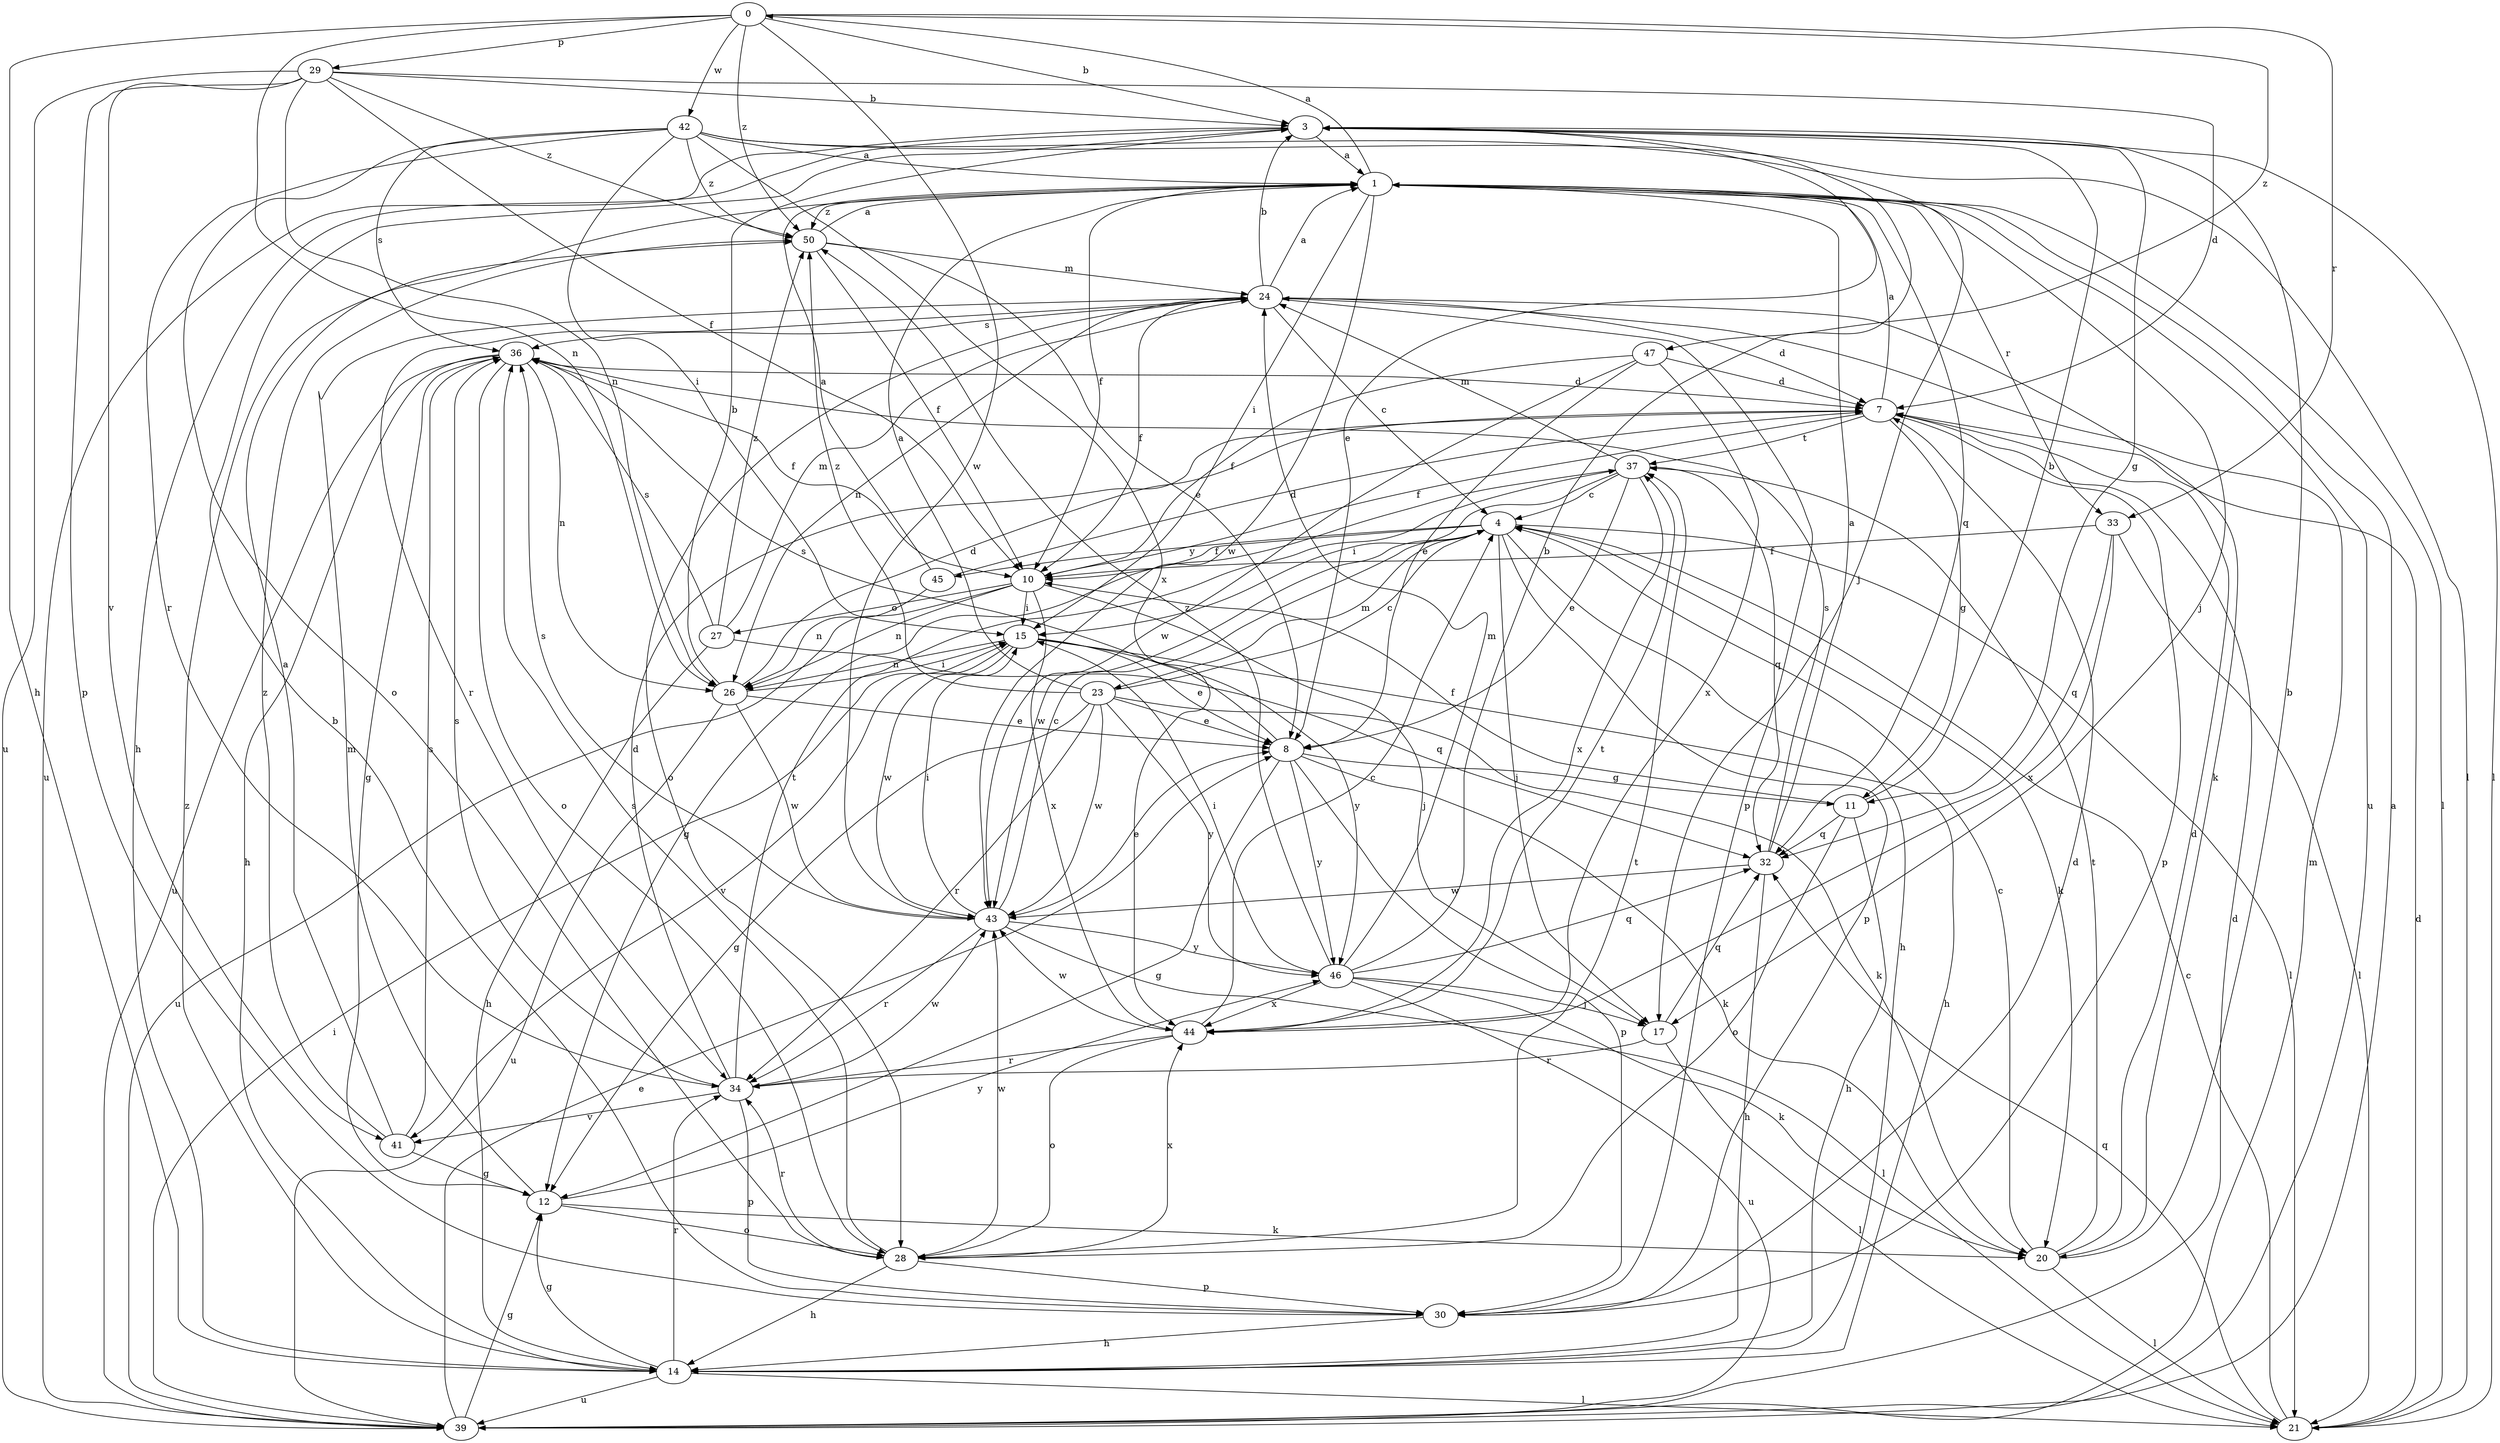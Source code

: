 strict digraph  {
0;
1;
3;
4;
7;
8;
10;
11;
12;
14;
15;
17;
20;
21;
23;
24;
26;
27;
28;
29;
30;
32;
33;
34;
36;
37;
39;
41;
42;
43;
44;
45;
46;
47;
50;
0 -> 3  [label=b];
0 -> 14  [label=h];
0 -> 26  [label=n];
0 -> 29  [label=p];
0 -> 33  [label=r];
0 -> 42  [label=w];
0 -> 43  [label=w];
0 -> 47  [label=z];
0 -> 50  [label=z];
1 -> 0  [label=a];
1 -> 10  [label=f];
1 -> 15  [label=i];
1 -> 17  [label=j];
1 -> 21  [label=l];
1 -> 32  [label=q];
1 -> 33  [label=r];
1 -> 39  [label=u];
1 -> 43  [label=w];
1 -> 50  [label=z];
3 -> 1  [label=a];
3 -> 8  [label=e];
3 -> 11  [label=g];
3 -> 14  [label=h];
3 -> 21  [label=l];
3 -> 39  [label=u];
4 -> 10  [label=f];
4 -> 14  [label=h];
4 -> 17  [label=j];
4 -> 20  [label=k];
4 -> 21  [label=l];
4 -> 23  [label=m];
4 -> 30  [label=p];
4 -> 43  [label=w];
4 -> 45  [label=y];
7 -> 1  [label=a];
7 -> 10  [label=f];
7 -> 11  [label=g];
7 -> 30  [label=p];
7 -> 37  [label=t];
8 -> 11  [label=g];
8 -> 12  [label=g];
8 -> 20  [label=k];
8 -> 30  [label=p];
8 -> 36  [label=s];
8 -> 46  [label=y];
10 -> 15  [label=i];
10 -> 17  [label=j];
10 -> 26  [label=n];
10 -> 27  [label=o];
10 -> 39  [label=u];
10 -> 44  [label=x];
11 -> 3  [label=b];
11 -> 10  [label=f];
11 -> 14  [label=h];
11 -> 28  [label=o];
11 -> 32  [label=q];
12 -> 20  [label=k];
12 -> 24  [label=m];
12 -> 28  [label=o];
12 -> 46  [label=y];
14 -> 12  [label=g];
14 -> 21  [label=l];
14 -> 34  [label=r];
14 -> 39  [label=u];
14 -> 50  [label=z];
15 -> 8  [label=e];
15 -> 14  [label=h];
15 -> 26  [label=n];
15 -> 41  [label=v];
15 -> 43  [label=w];
15 -> 46  [label=y];
17 -> 21  [label=l];
17 -> 32  [label=q];
17 -> 34  [label=r];
20 -> 3  [label=b];
20 -> 4  [label=c];
20 -> 7  [label=d];
20 -> 21  [label=l];
20 -> 37  [label=t];
21 -> 4  [label=c];
21 -> 7  [label=d];
21 -> 32  [label=q];
23 -> 1  [label=a];
23 -> 4  [label=c];
23 -> 8  [label=e];
23 -> 12  [label=g];
23 -> 20  [label=k];
23 -> 34  [label=r];
23 -> 43  [label=w];
23 -> 46  [label=y];
23 -> 50  [label=z];
24 -> 1  [label=a];
24 -> 3  [label=b];
24 -> 4  [label=c];
24 -> 7  [label=d];
24 -> 10  [label=f];
24 -> 20  [label=k];
24 -> 26  [label=n];
24 -> 28  [label=o];
24 -> 30  [label=p];
24 -> 34  [label=r];
24 -> 36  [label=s];
26 -> 3  [label=b];
26 -> 7  [label=d];
26 -> 8  [label=e];
26 -> 15  [label=i];
26 -> 39  [label=u];
26 -> 43  [label=w];
27 -> 14  [label=h];
27 -> 24  [label=m];
27 -> 32  [label=q];
27 -> 36  [label=s];
27 -> 50  [label=z];
28 -> 14  [label=h];
28 -> 30  [label=p];
28 -> 34  [label=r];
28 -> 36  [label=s];
28 -> 37  [label=t];
28 -> 43  [label=w];
28 -> 44  [label=x];
29 -> 3  [label=b];
29 -> 7  [label=d];
29 -> 10  [label=f];
29 -> 26  [label=n];
29 -> 30  [label=p];
29 -> 39  [label=u];
29 -> 41  [label=v];
29 -> 50  [label=z];
30 -> 3  [label=b];
30 -> 7  [label=d];
30 -> 14  [label=h];
32 -> 1  [label=a];
32 -> 14  [label=h];
32 -> 36  [label=s];
32 -> 43  [label=w];
33 -> 10  [label=f];
33 -> 21  [label=l];
33 -> 32  [label=q];
33 -> 44  [label=x];
34 -> 7  [label=d];
34 -> 30  [label=p];
34 -> 36  [label=s];
34 -> 37  [label=t];
34 -> 41  [label=v];
34 -> 43  [label=w];
36 -> 7  [label=d];
36 -> 10  [label=f];
36 -> 12  [label=g];
36 -> 14  [label=h];
36 -> 26  [label=n];
36 -> 28  [label=o];
36 -> 39  [label=u];
37 -> 4  [label=c];
37 -> 8  [label=e];
37 -> 12  [label=g];
37 -> 15  [label=i];
37 -> 24  [label=m];
37 -> 32  [label=q];
37 -> 44  [label=x];
39 -> 1  [label=a];
39 -> 7  [label=d];
39 -> 8  [label=e];
39 -> 12  [label=g];
39 -> 15  [label=i];
39 -> 24  [label=m];
41 -> 1  [label=a];
41 -> 12  [label=g];
41 -> 36  [label=s];
41 -> 50  [label=z];
42 -> 1  [label=a];
42 -> 15  [label=i];
42 -> 17  [label=j];
42 -> 21  [label=l];
42 -> 28  [label=o];
42 -> 34  [label=r];
42 -> 36  [label=s];
42 -> 44  [label=x];
42 -> 50  [label=z];
43 -> 4  [label=c];
43 -> 8  [label=e];
43 -> 15  [label=i];
43 -> 21  [label=l];
43 -> 34  [label=r];
43 -> 36  [label=s];
43 -> 46  [label=y];
44 -> 4  [label=c];
44 -> 28  [label=o];
44 -> 34  [label=r];
44 -> 37  [label=t];
44 -> 43  [label=w];
45 -> 1  [label=a];
45 -> 7  [label=d];
45 -> 26  [label=n];
46 -> 3  [label=b];
46 -> 15  [label=i];
46 -> 17  [label=j];
46 -> 20  [label=k];
46 -> 24  [label=m];
46 -> 32  [label=q];
46 -> 39  [label=u];
46 -> 44  [label=x];
46 -> 50  [label=z];
47 -> 7  [label=d];
47 -> 8  [label=e];
47 -> 10  [label=f];
47 -> 43  [label=w];
47 -> 44  [label=x];
50 -> 1  [label=a];
50 -> 8  [label=e];
50 -> 10  [label=f];
50 -> 24  [label=m];
}

